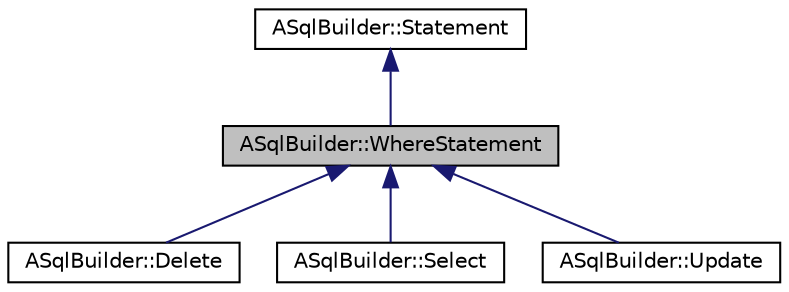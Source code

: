 digraph "ASqlBuilder::WhereStatement"
{
 // LATEX_PDF_SIZE
  edge [fontname="Helvetica",fontsize="10",labelfontname="Helvetica",labelfontsize="10"];
  node [fontname="Helvetica",fontsize="10",shape=record];
  Node1 [label="ASqlBuilder::WhereStatement",height=0.2,width=0.4,color="black", fillcolor="grey75", style="filled", fontcolor="black",tooltip=" "];
  Node2 -> Node1 [dir="back",color="midnightblue",fontsize="10",style="solid",fontname="Helvetica"];
  Node2 [label="ASqlBuilder::Statement",height=0.2,width=0.4,color="black", fillcolor="white", style="filled",URL="$classASqlBuilder_1_1Statement.html",tooltip=" "];
  Node1 -> Node3 [dir="back",color="midnightblue",fontsize="10",style="solid",fontname="Helvetica"];
  Node3 [label="ASqlBuilder::Delete",height=0.2,width=0.4,color="black", fillcolor="white", style="filled",URL="$classASqlBuilder_1_1Delete.html",tooltip=" "];
  Node1 -> Node4 [dir="back",color="midnightblue",fontsize="10",style="solid",fontname="Helvetica"];
  Node4 [label="ASqlBuilder::Select",height=0.2,width=0.4,color="black", fillcolor="white", style="filled",URL="$classASqlBuilder_1_1Select.html",tooltip=" "];
  Node1 -> Node5 [dir="back",color="midnightblue",fontsize="10",style="solid",fontname="Helvetica"];
  Node5 [label="ASqlBuilder::Update",height=0.2,width=0.4,color="black", fillcolor="white", style="filled",URL="$classASqlBuilder_1_1Update.html",tooltip=" "];
}

